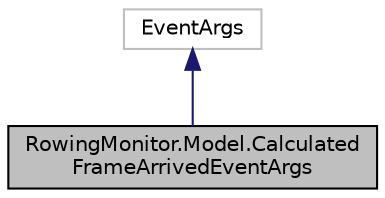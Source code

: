 digraph "RowingMonitor.Model.CalculatedFrameArrivedEventArgs"
{
  edge [fontname="Helvetica",fontsize="10",labelfontname="Helvetica",labelfontsize="10"];
  node [fontname="Helvetica",fontsize="10",shape=record];
  Node0 [label="RowingMonitor.Model.Calculated\lFrameArrivedEventArgs",height=0.2,width=0.4,color="black", fillcolor="grey75", style="filled", fontcolor="black"];
  Node1 -> Node0 [dir="back",color="midnightblue",fontsize="10",style="solid"];
  Node1 [label="EventArgs",height=0.2,width=0.4,color="grey75", fillcolor="white", style="filled"];
}
